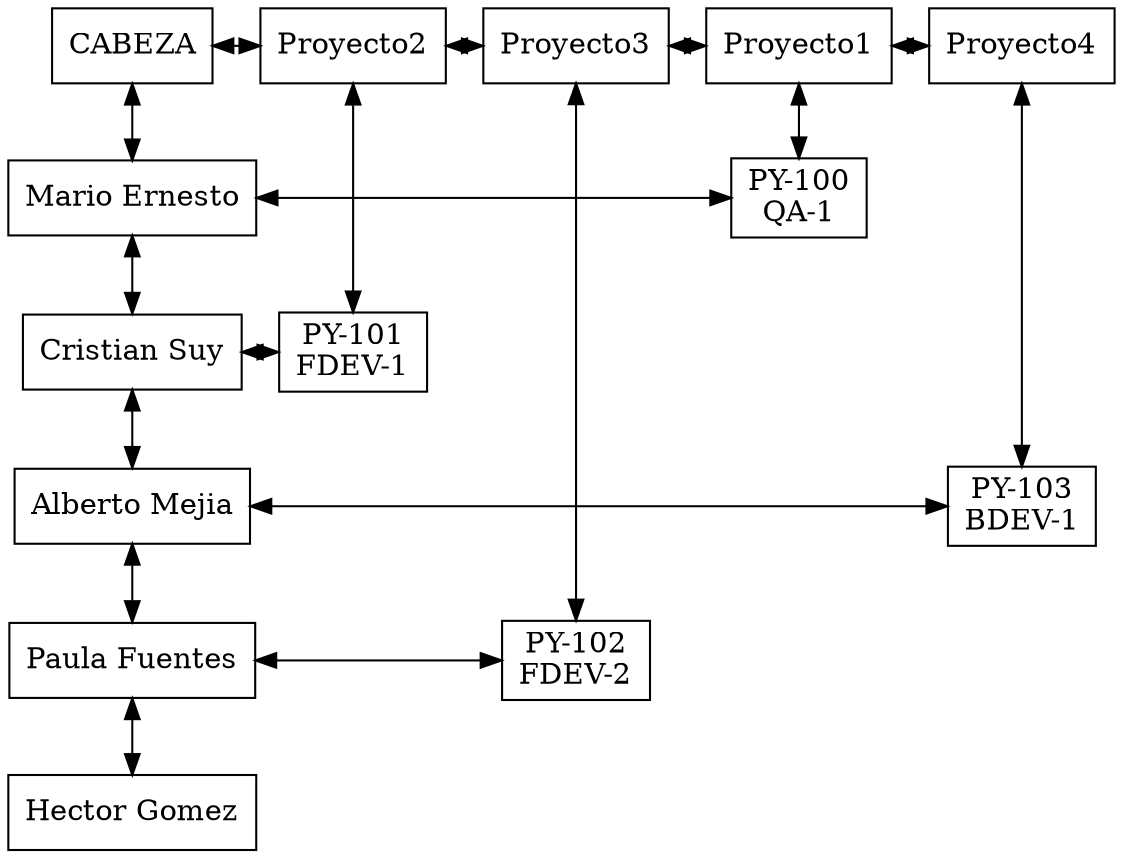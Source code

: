 digraph MatrizCapa{ 
 node[shape=box] 
 rankdir=UD;
{rank=same; 
nodo0x13b6ee8[label="CABEZA\n" ,group=0]; 
nodo0x13b7680[label="Proyecto2" ,group=1]; 
nodo0x13b76b0[label="Proyecto3" ,group=2]; 
nodo0x13b76e0[label="Proyecto1" ,group=3]; 
nodo0x13b7728[label="Proyecto4" ,group=4]; 
} 
{rank=same; 
nodo0x13b7770[label="Mario Ernesto" ,group=0]; 
nodo0x13baeb0[label="PY-100\nQA-1" ,group=3]; 
} 
{rank=same; 
nodo0x13b77b8[label="Cristian Suy" ,group=0]; 
nodo0x13bafd0[label="PY-101\nFDEV-1" ,group=1]; 
} 
{rank=same; 
nodo0x13b04b0[label="Alberto Mejia" ,group=0]; 
nodo0x13bad90[label="PY-103\nBDEV-1" ,group=4]; 
} 
{rank=same; 
nodo0x13b04f8[label="Paula Fuentes" ,group=0]; 
nodo0x13bb060[label="PY-102\nFDEV-2" ,group=2]; 
} 
{rank=same; 
nodo0x13baee0[label="Hector Gomez" ,group=0]; 
} 
nodo0x13b6ee8 -> nodo0x13b7680 [dir=both];
nodo0x13b7680 -> nodo0x13b76b0 [dir=both];
nodo0x13b76b0 -> nodo0x13b76e0 [dir=both];
nodo0x13b76e0 -> nodo0x13b7728 [dir=both];
nodo0x13b7770 -> nodo0x13baeb0 [dir=both];
nodo0x13b77b8 -> nodo0x13bafd0 [dir=both];
nodo0x13b04b0 -> nodo0x13bad90 [dir=both];
nodo0x13b04f8 -> nodo0x13bb060 [dir=both];
nodo0x13b6ee8 -> nodo0x13b7770 [dir=both];
nodo0x13b7770 -> nodo0x13b77b8 [dir=both];
nodo0x13b77b8 -> nodo0x13b04b0 [dir=both];
nodo0x13b04b0 -> nodo0x13b04f8 [dir=both];
nodo0x13b04f8 -> nodo0x13baee0 [dir=both];
nodo0x13b7680 -> nodo0x13bafd0 [dir=both];
nodo0x13b76b0 -> nodo0x13bb060 [dir=both];
nodo0x13b76e0 -> nodo0x13baeb0 [dir=both];
nodo0x13b7728 -> nodo0x13bad90 [dir=both];
} 
